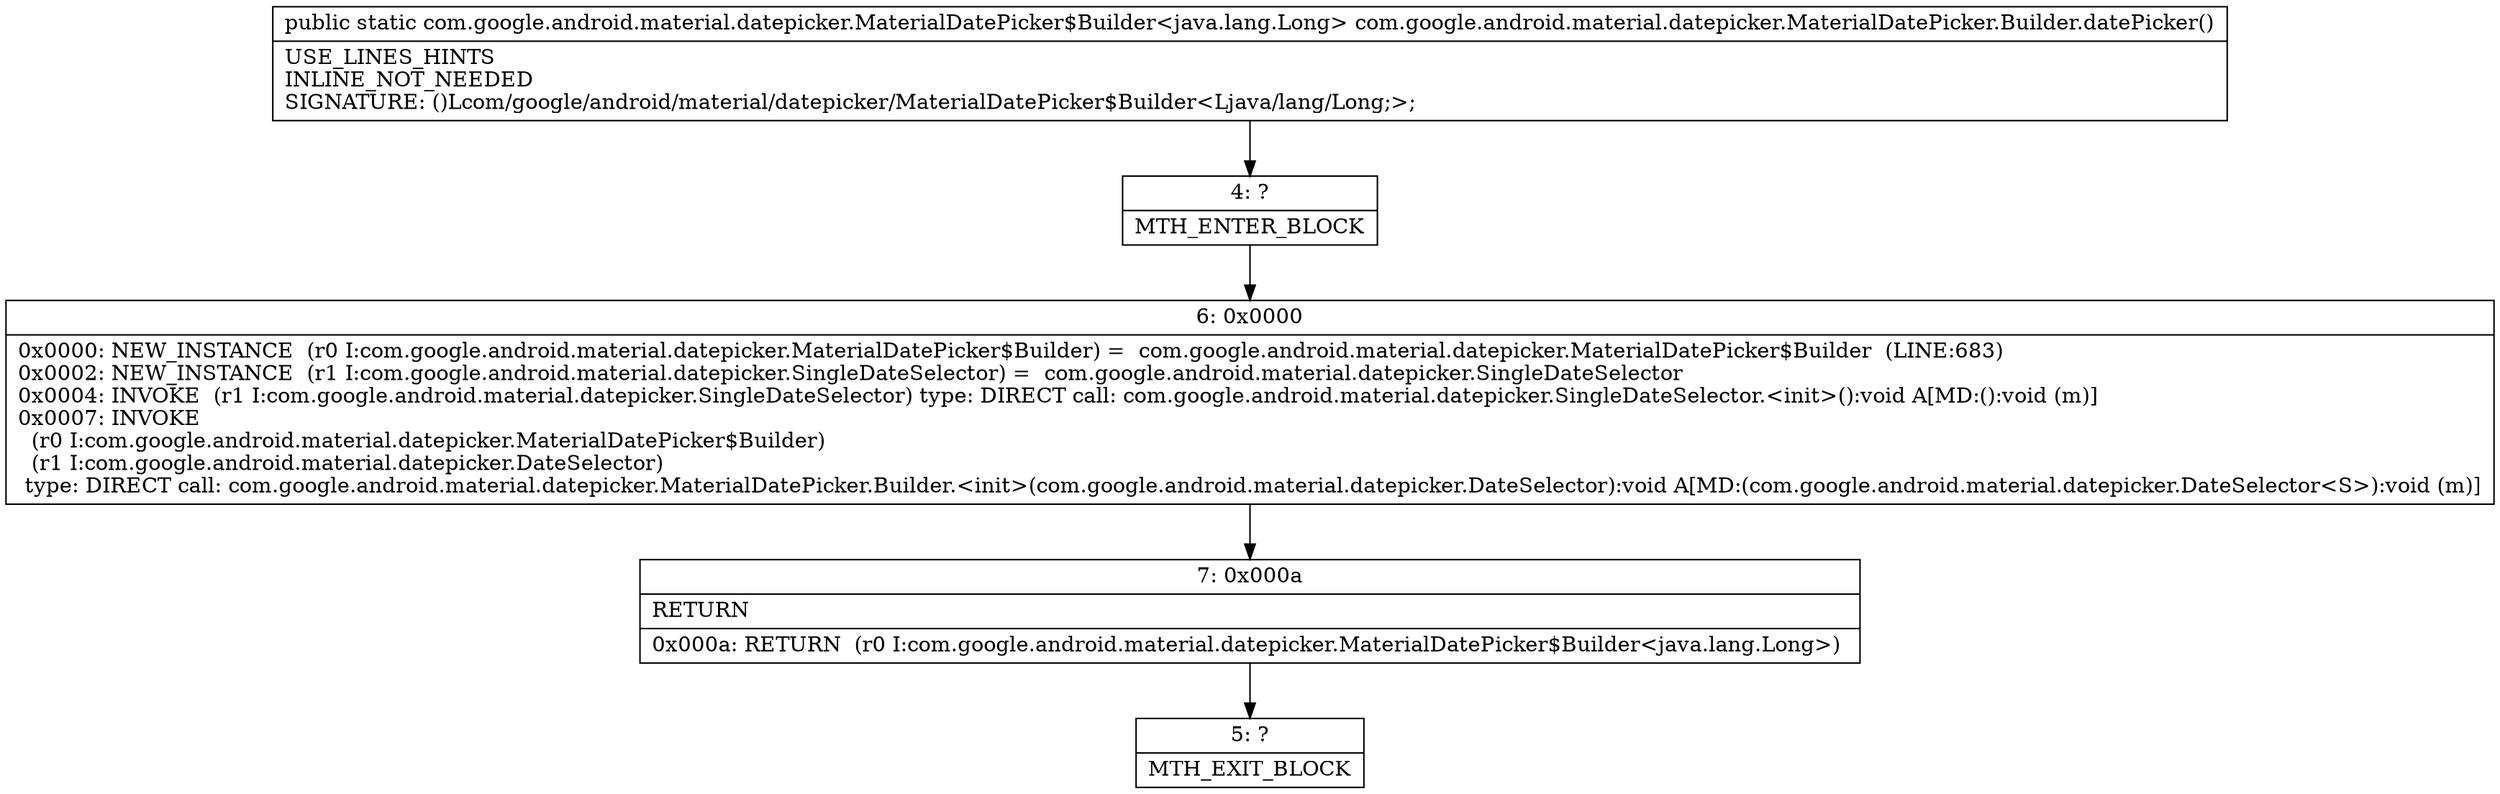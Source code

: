digraph "CFG forcom.google.android.material.datepicker.MaterialDatePicker.Builder.datePicker()Lcom\/google\/android\/material\/datepicker\/MaterialDatePicker$Builder;" {
Node_4 [shape=record,label="{4\:\ ?|MTH_ENTER_BLOCK\l}"];
Node_6 [shape=record,label="{6\:\ 0x0000|0x0000: NEW_INSTANCE  (r0 I:com.google.android.material.datepicker.MaterialDatePicker$Builder) =  com.google.android.material.datepicker.MaterialDatePicker$Builder  (LINE:683)\l0x0002: NEW_INSTANCE  (r1 I:com.google.android.material.datepicker.SingleDateSelector) =  com.google.android.material.datepicker.SingleDateSelector \l0x0004: INVOKE  (r1 I:com.google.android.material.datepicker.SingleDateSelector) type: DIRECT call: com.google.android.material.datepicker.SingleDateSelector.\<init\>():void A[MD:():void (m)]\l0x0007: INVOKE  \l  (r0 I:com.google.android.material.datepicker.MaterialDatePicker$Builder)\l  (r1 I:com.google.android.material.datepicker.DateSelector)\l type: DIRECT call: com.google.android.material.datepicker.MaterialDatePicker.Builder.\<init\>(com.google.android.material.datepicker.DateSelector):void A[MD:(com.google.android.material.datepicker.DateSelector\<S\>):void (m)]\l}"];
Node_7 [shape=record,label="{7\:\ 0x000a|RETURN\l|0x000a: RETURN  (r0 I:com.google.android.material.datepicker.MaterialDatePicker$Builder\<java.lang.Long\>) \l}"];
Node_5 [shape=record,label="{5\:\ ?|MTH_EXIT_BLOCK\l}"];
MethodNode[shape=record,label="{public static com.google.android.material.datepicker.MaterialDatePicker$Builder\<java.lang.Long\> com.google.android.material.datepicker.MaterialDatePicker.Builder.datePicker()  | USE_LINES_HINTS\lINLINE_NOT_NEEDED\lSIGNATURE: ()Lcom\/google\/android\/material\/datepicker\/MaterialDatePicker$Builder\<Ljava\/lang\/Long;\>;\l}"];
MethodNode -> Node_4;Node_4 -> Node_6;
Node_6 -> Node_7;
Node_7 -> Node_5;
}

